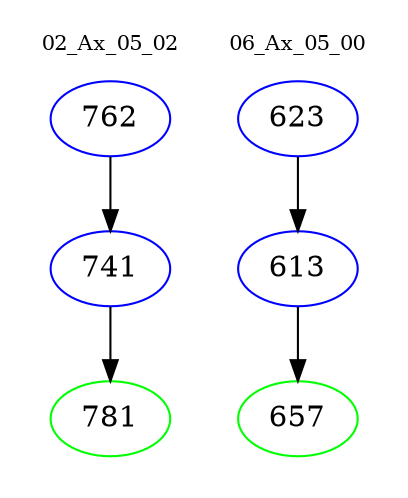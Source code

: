 digraph{
subgraph cluster_0 {
color = white
label = "02_Ax_05_02";
fontsize=10;
T0_762 [label="762", color="blue"]
T0_762 -> T0_741 [color="black"]
T0_741 [label="741", color="blue"]
T0_741 -> T0_781 [color="black"]
T0_781 [label="781", color="green"]
}
subgraph cluster_1 {
color = white
label = "06_Ax_05_00";
fontsize=10;
T1_623 [label="623", color="blue"]
T1_623 -> T1_613 [color="black"]
T1_613 [label="613", color="blue"]
T1_613 -> T1_657 [color="black"]
T1_657 [label="657", color="green"]
}
}
